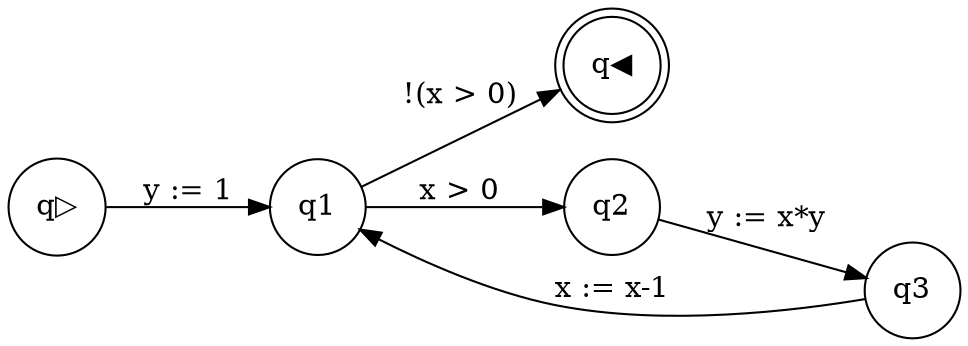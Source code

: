 digraph program_graph {rankdir=LR;
node [shape = circle]; q▷;
node [shape = doublecircle]; q◀; 
node [shape = circle]
	q▷ -> q1 [label = "y := 1"];
	q1 -> q2 [label = "x > 0"];
	q2 -> q3 [label = "y := x*y"];
	q3 -> q1 [label = "x := x-1"];
	q1 -> q◀ [label = "!(x > 0)"];
}